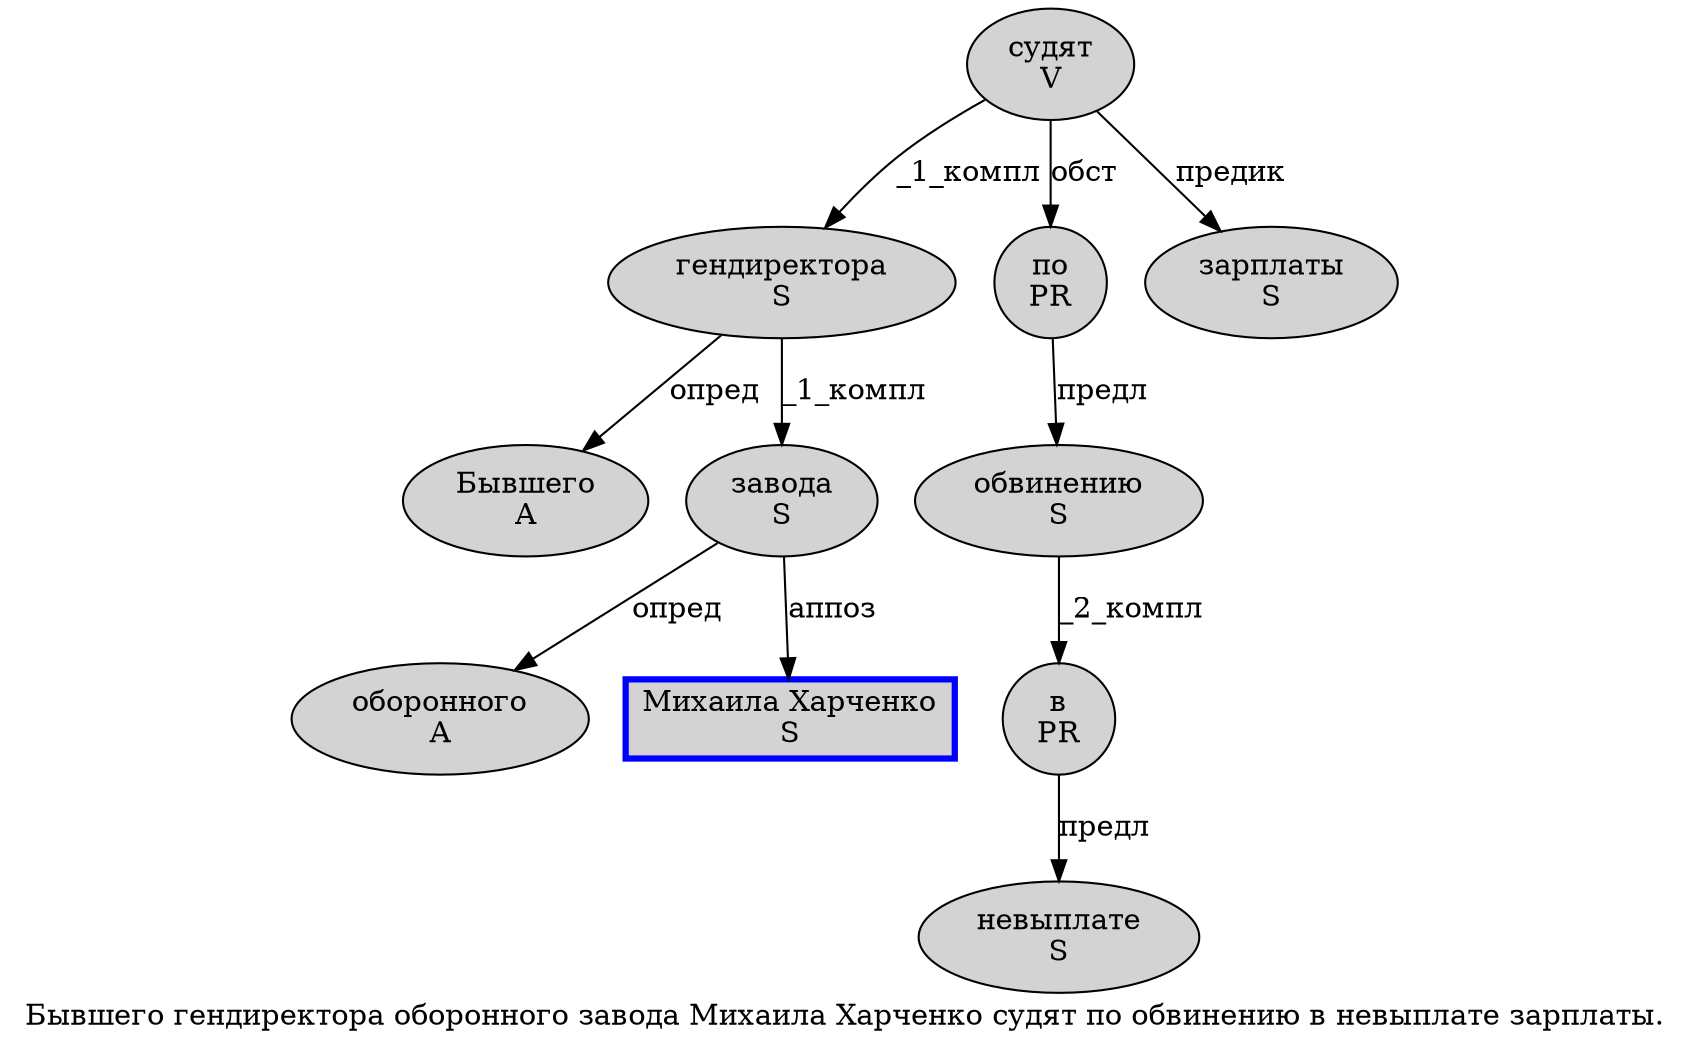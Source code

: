 digraph SENTENCE_726 {
	graph [label="Бывшего гендиректора оборонного завода Михаила Харченко судят по обвинению в невыплате зарплаты."]
	node [style=filled]
		0 [label="Бывшего
A" color="" fillcolor=lightgray penwidth=1 shape=ellipse]
		1 [label="гендиректора
S" color="" fillcolor=lightgray penwidth=1 shape=ellipse]
		2 [label="оборонного
A" color="" fillcolor=lightgray penwidth=1 shape=ellipse]
		3 [label="завода
S" color="" fillcolor=lightgray penwidth=1 shape=ellipse]
		4 [label="Михаила Харченко
S" color=blue fillcolor=lightgray penwidth=3 shape=box]
		5 [label="судят
V" color="" fillcolor=lightgray penwidth=1 shape=ellipse]
		6 [label="по
PR" color="" fillcolor=lightgray penwidth=1 shape=ellipse]
		7 [label="обвинению
S" color="" fillcolor=lightgray penwidth=1 shape=ellipse]
		8 [label="в
PR" color="" fillcolor=lightgray penwidth=1 shape=ellipse]
		9 [label="невыплате
S" color="" fillcolor=lightgray penwidth=1 shape=ellipse]
		10 [label="зарплаты
S" color="" fillcolor=lightgray penwidth=1 shape=ellipse]
			1 -> 0 [label="опред"]
			1 -> 3 [label="_1_компл"]
			7 -> 8 [label="_2_компл"]
			5 -> 1 [label="_1_компл"]
			5 -> 6 [label="обст"]
			5 -> 10 [label="предик"]
			6 -> 7 [label="предл"]
			3 -> 2 [label="опред"]
			3 -> 4 [label="аппоз"]
			8 -> 9 [label="предл"]
}